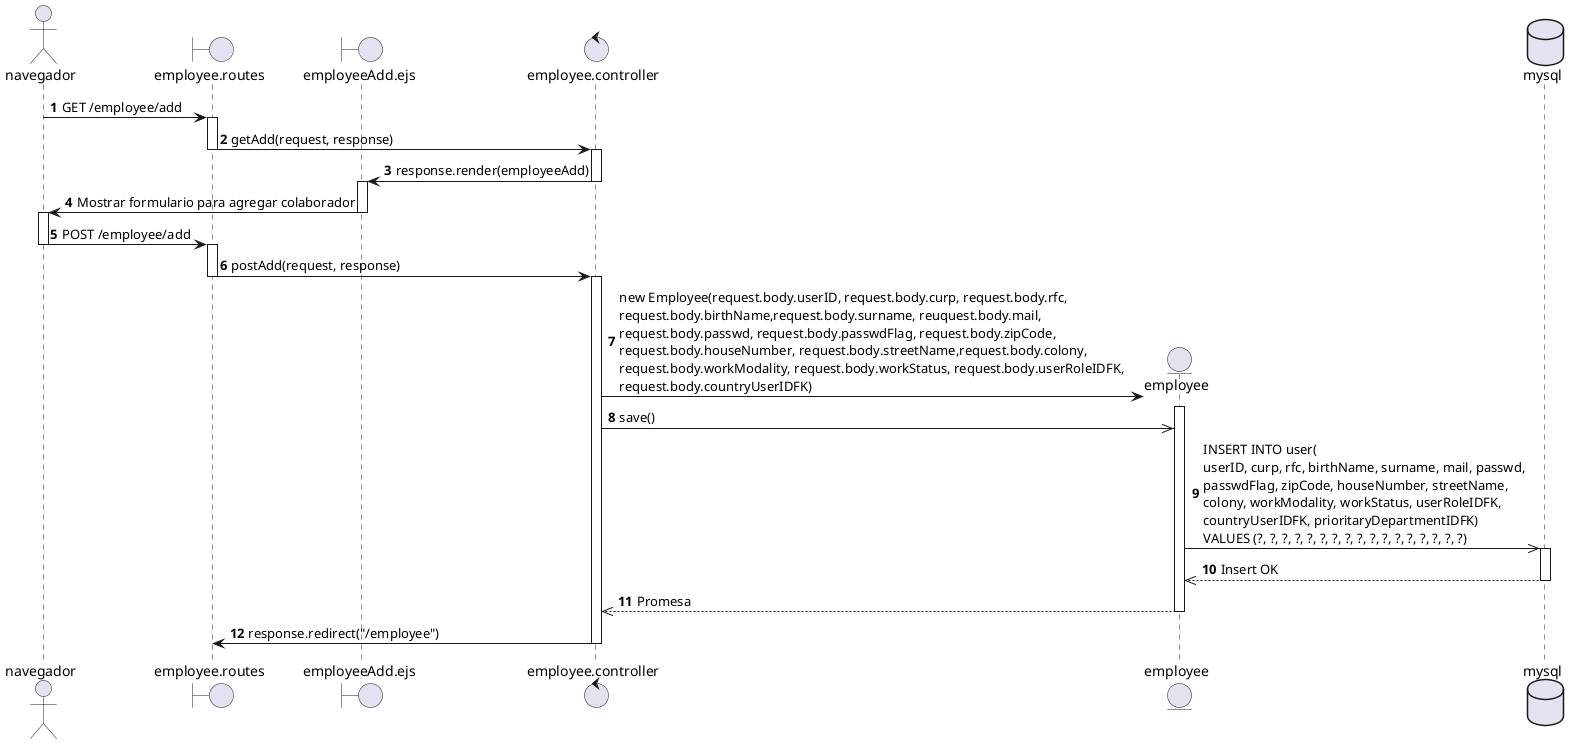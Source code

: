 @startuml CU32 - Super admin registra alta de empleado
actor navegador
boundary employee.routes
boundary employeeAdd.ejs
control employee.controller
entity employee
database mysql

autonumber
navegador -> employee.routes : GET /employee/add
activate employee.routes

employee.routes -> employee.controller: getAdd(request, response)
deactivate employee.routes
activate employee.controller

employee.controller -> employeeAdd.ejs: response.render(employeeAdd)
deactivate employee.controller
activate employeeAdd.ejs

employeeAdd.ejs -> navegador : Mostrar formulario para agregar colaborador
deactivate employeeAdd.ejs
activate navegador

navegador -> employee.routes : POST /employee/add
deactivate navegador
activate employee.routes

employee.routes -> employee.controller : postAdd(request, response)
deactivate employee.routes
activate employee.controller

create employee
employee.controller -> employee : new Employee(request.body.userID, request.body.curp, request.body.rfc, \nrequest.body.birthName,request.body.surname, reuquest.body.mail, \nrequest.body.passwd, request.body.passwdFlag, request.body.zipCode,\nrequest.body.houseNumber, request.body.streetName,request.body.colony, \nrequest.body.workModality, request.body.workStatus, request.body.userRoleIDFK, \nrequest.body.countryUserIDFK)
activate employee

employee.controller ->> employee : save()

employee ->> mysql : INSERT INTO user(\nuserID, curp, rfc, birthName, surname, mail, passwd, \npasswdFlag, zipCode, houseNumber, streetName, \ncolony, workModality, workStatus, userRoleIDFK, \ncountryUserIDFK, prioritaryDepartmentIDFK) \nVALUES (?, ?, ?, ?, ?, ?, ?, ?, ?, ?, ?, ?, ?, ?, ?, ?, ?)
activate mysql
mysql -->> employee : Insert OK
deactivate mysql
employee -->> employee.controller : Promesa
deactivate employee

employee.controller -> employee.routes : response.redirect("/employee")
deactivate employee.controller

@enduml